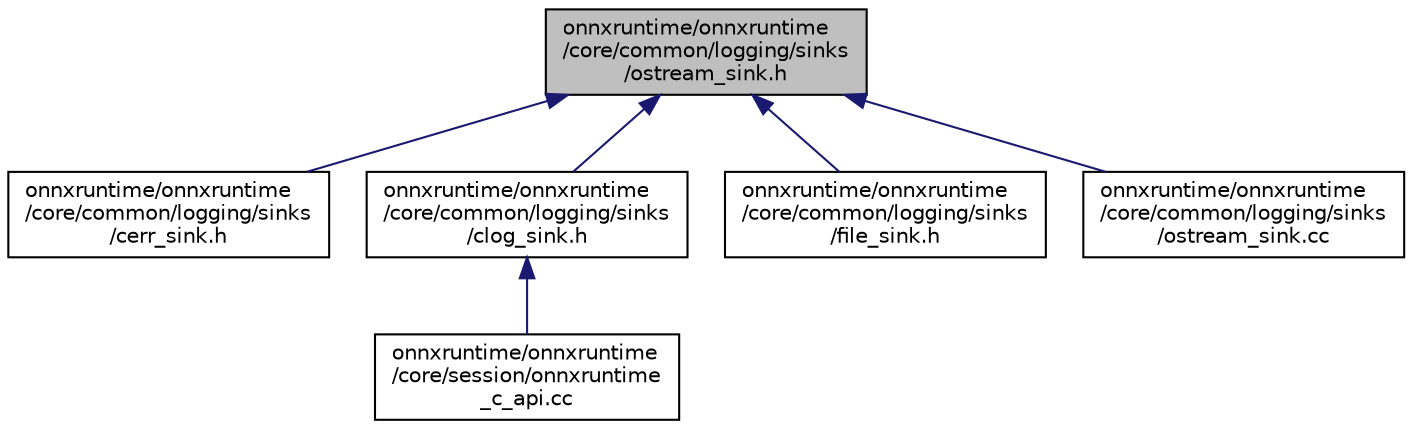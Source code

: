 digraph "onnxruntime/onnxruntime/core/common/logging/sinks/ostream_sink.h"
{
  edge [fontname="Helvetica",fontsize="10",labelfontname="Helvetica",labelfontsize="10"];
  node [fontname="Helvetica",fontsize="10",shape=record];
  Node32 [label="onnxruntime/onnxruntime\l/core/common/logging/sinks\l/ostream_sink.h",height=0.2,width=0.4,color="black", fillcolor="grey75", style="filled", fontcolor="black"];
  Node32 -> Node33 [dir="back",color="midnightblue",fontsize="10",style="solid"];
  Node33 [label="onnxruntime/onnxruntime\l/core/common/logging/sinks\l/cerr_sink.h",height=0.2,width=0.4,color="black", fillcolor="white", style="filled",URL="$cerr__sink_8h.html"];
  Node32 -> Node34 [dir="back",color="midnightblue",fontsize="10",style="solid"];
  Node34 [label="onnxruntime/onnxruntime\l/core/common/logging/sinks\l/clog_sink.h",height=0.2,width=0.4,color="black", fillcolor="white", style="filled",URL="$clog__sink_8h.html"];
  Node34 -> Node35 [dir="back",color="midnightblue",fontsize="10",style="solid"];
  Node35 [label="onnxruntime/onnxruntime\l/core/session/onnxruntime\l_c_api.cc",height=0.2,width=0.4,color="black", fillcolor="white", style="filled",URL="$onnxruntime__c__api_8cc.html"];
  Node32 -> Node36 [dir="back",color="midnightblue",fontsize="10",style="solid"];
  Node36 [label="onnxruntime/onnxruntime\l/core/common/logging/sinks\l/file_sink.h",height=0.2,width=0.4,color="black", fillcolor="white", style="filled",URL="$file__sink_8h.html"];
  Node32 -> Node37 [dir="back",color="midnightblue",fontsize="10",style="solid"];
  Node37 [label="onnxruntime/onnxruntime\l/core/common/logging/sinks\l/ostream_sink.cc",height=0.2,width=0.4,color="black", fillcolor="white", style="filled",URL="$ostream__sink_8cc.html"];
}
